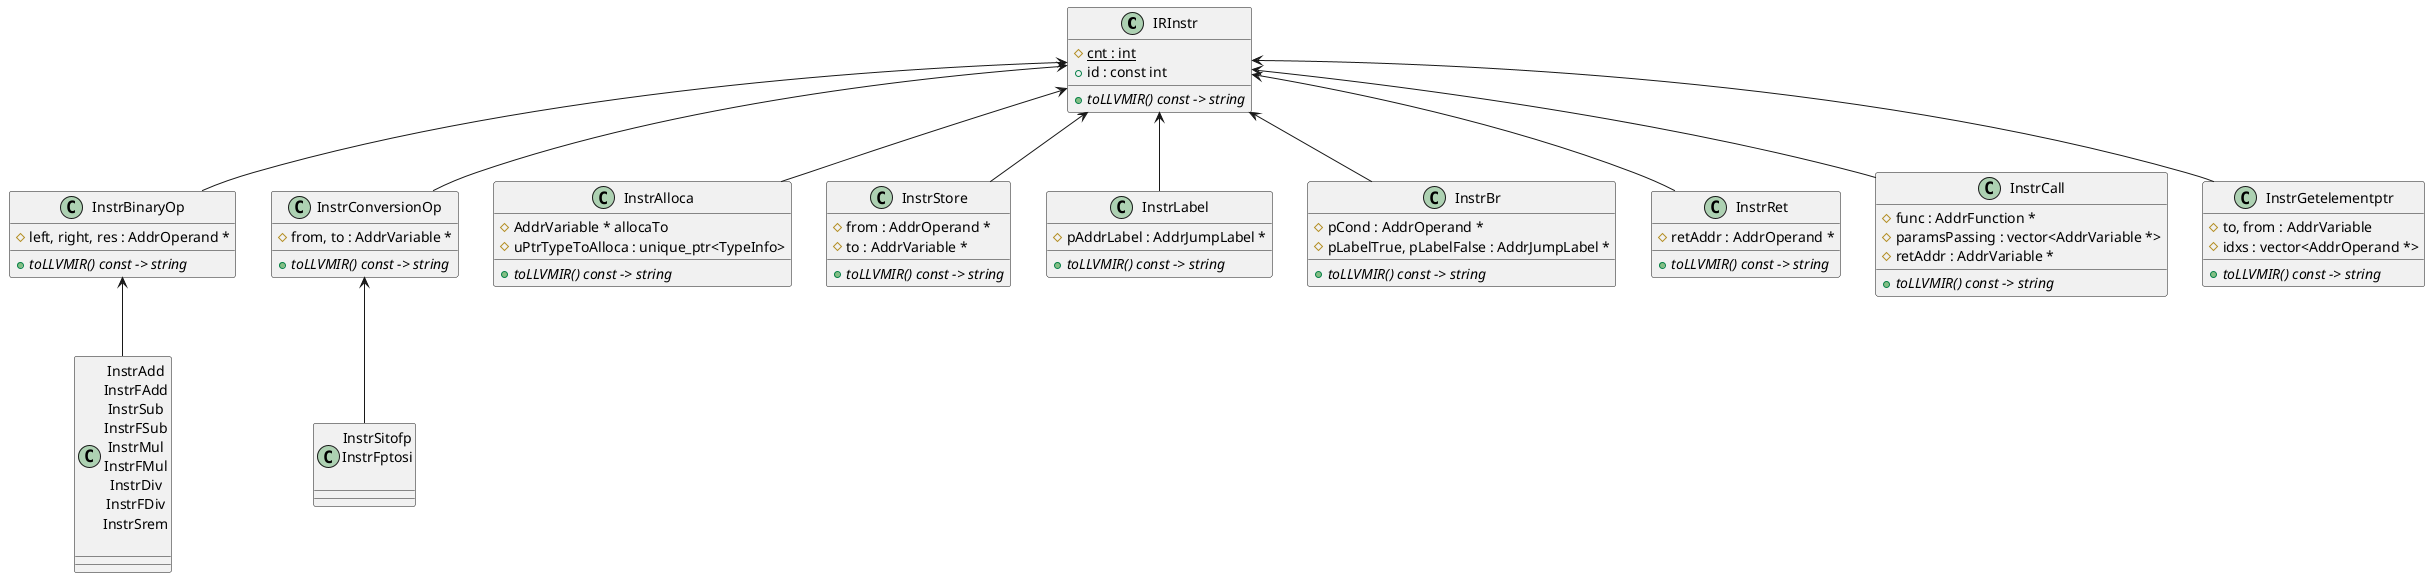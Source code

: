 @startuml
class IRInstr{
    #{static}cnt : int
    +id : const int
    +{abstract}toLLVMIR() const -> string
}

class InstrAlloca{
    #AddrVariable * allocaTo
    #uPtrTypeToAlloca : unique_ptr<TypeInfo>
    +{abstract}toLLVMIR() const -> string
}
InstrAlloca -Up-> IRInstr

class InstrStore{
    #from : AddrOperand *
    #to : AddrVariable *
    +{abstract}toLLVMIR() const -> string
}
InstrStore -Up-> IRInstr

class InstrLabel{
    #pAddrLabel : AddrJumpLabel *
    +{abstract}toLLVMIR() const -> string
}
InstrLabel -Up-> IRInstr

class InstrBr{
    #pCond : AddrOperand *
    #pLabelTrue, pLabelFalse : AddrJumpLabel *
    +{abstract}toLLVMIR() const -> string
}
InstrBr -Up-> IRInstr

class InstrRet{
    #retAddr : AddrOperand *
    +{abstract}toLLVMIR() const -> string
}
InstrRet -Up-> IRInstr

class InstrBinaryOp{
    #left, right, res : AddrOperand *
    +{abstract}toLLVMIR() const -> string
}
InstrBinaryOp -Up-> IRInstr

class InstrConversionOp{
    #from, to : AddrVariable *
    +{abstract}toLLVMIR() const -> string
}
InstrConversionOp -Up-> IRInstr

"\
InstrSitofp\n\
InstrFptosi\n\
" -Up-> InstrConversionOp

"\
InstrAdd\n\
InstrFAdd\n\
InstrSub\n\
InstrFSub\n\
InstrMul\n\
InstrFMul\n\
InstrDiv\n\
InstrFDiv\n\
InstrSrem\n\
" -Up-> InstrBinaryOp

class InstrCall {
    #func : AddrFunction *
    #paramsPassing : vector<AddrVariable *>
    #retAddr : AddrVariable *
    +{abstract}toLLVMIR() const -> string
}
InstrCall -Up-> IRInstr

class InstrGetelementptr{
    #to, from : AddrVariable
    #idxs : vector<AddrOperand *>
    +{abstract}toLLVMIR() const -> string
}
InstrGetelementptr -Up-> IRInstr
@enduml
